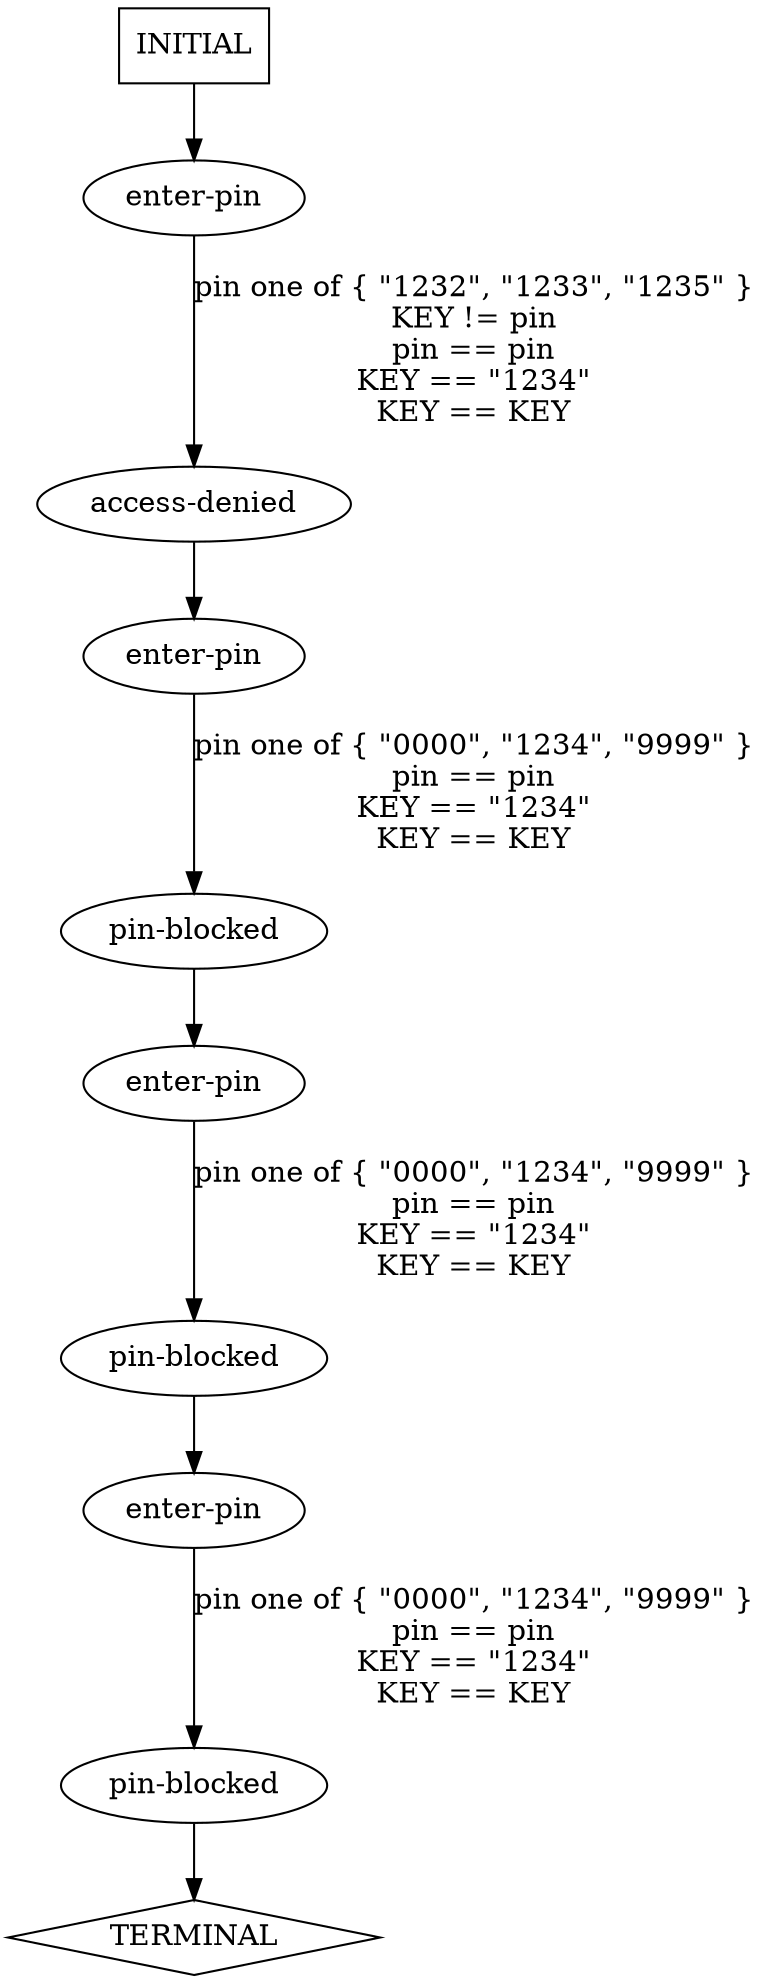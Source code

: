 digraph {
  0 [label="access-denied"];
  1 [label="enter-pin"];
  2 [label="enter-pin"];
  3 [label="enter-pin"];
  4 [label="enter-pin"];
  5 [label="pin-blocked"];
  6 [label="pin-blocked"];
  7 [label="pin-blocked"];
  8 [label="TERMINAL",shape=diamond];
  9 [label="INITIAL",shape=box];
0->2 [label="",];
1->0 [label="pin one of { \"1232\", \"1233\", \"1235\" }\nKEY != pin\npin == pin\nKEY == \"1234\"\nKEY == KEY",];
2->5 [label="pin one of { \"0000\", \"1234\", \"9999\" }\npin == pin\nKEY == \"1234\"\nKEY == KEY",];
3->6 [label="pin one of { \"0000\", \"1234\", \"9999\" }\npin == pin\nKEY == \"1234\"\nKEY == KEY",];
4->7 [label="pin one of { \"0000\", \"1234\", \"9999\" }\npin == pin\nKEY == \"1234\"\nKEY == KEY",];
5->3 [label="",];
6->4 [label="",];
7->8 [label="",];
9->1 [label="",];
} // digraph {
